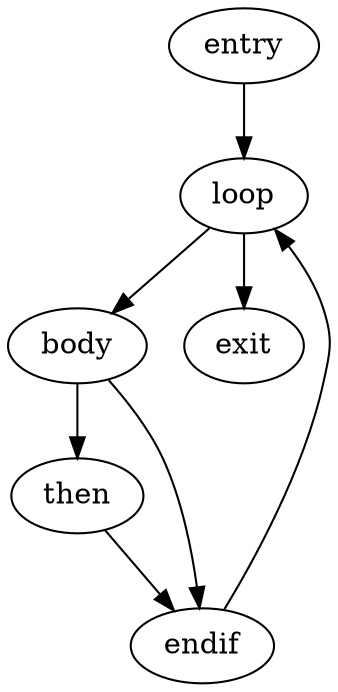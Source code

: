 digraph {
    entry;
    loop;
    body;
    then;
    endif;
    exit;

    entry -> loop;
    loop -> body;
    body -> then;
    body -> endif;
    then -> endif;
    endif -> loop;
    loop -> exit;
}
